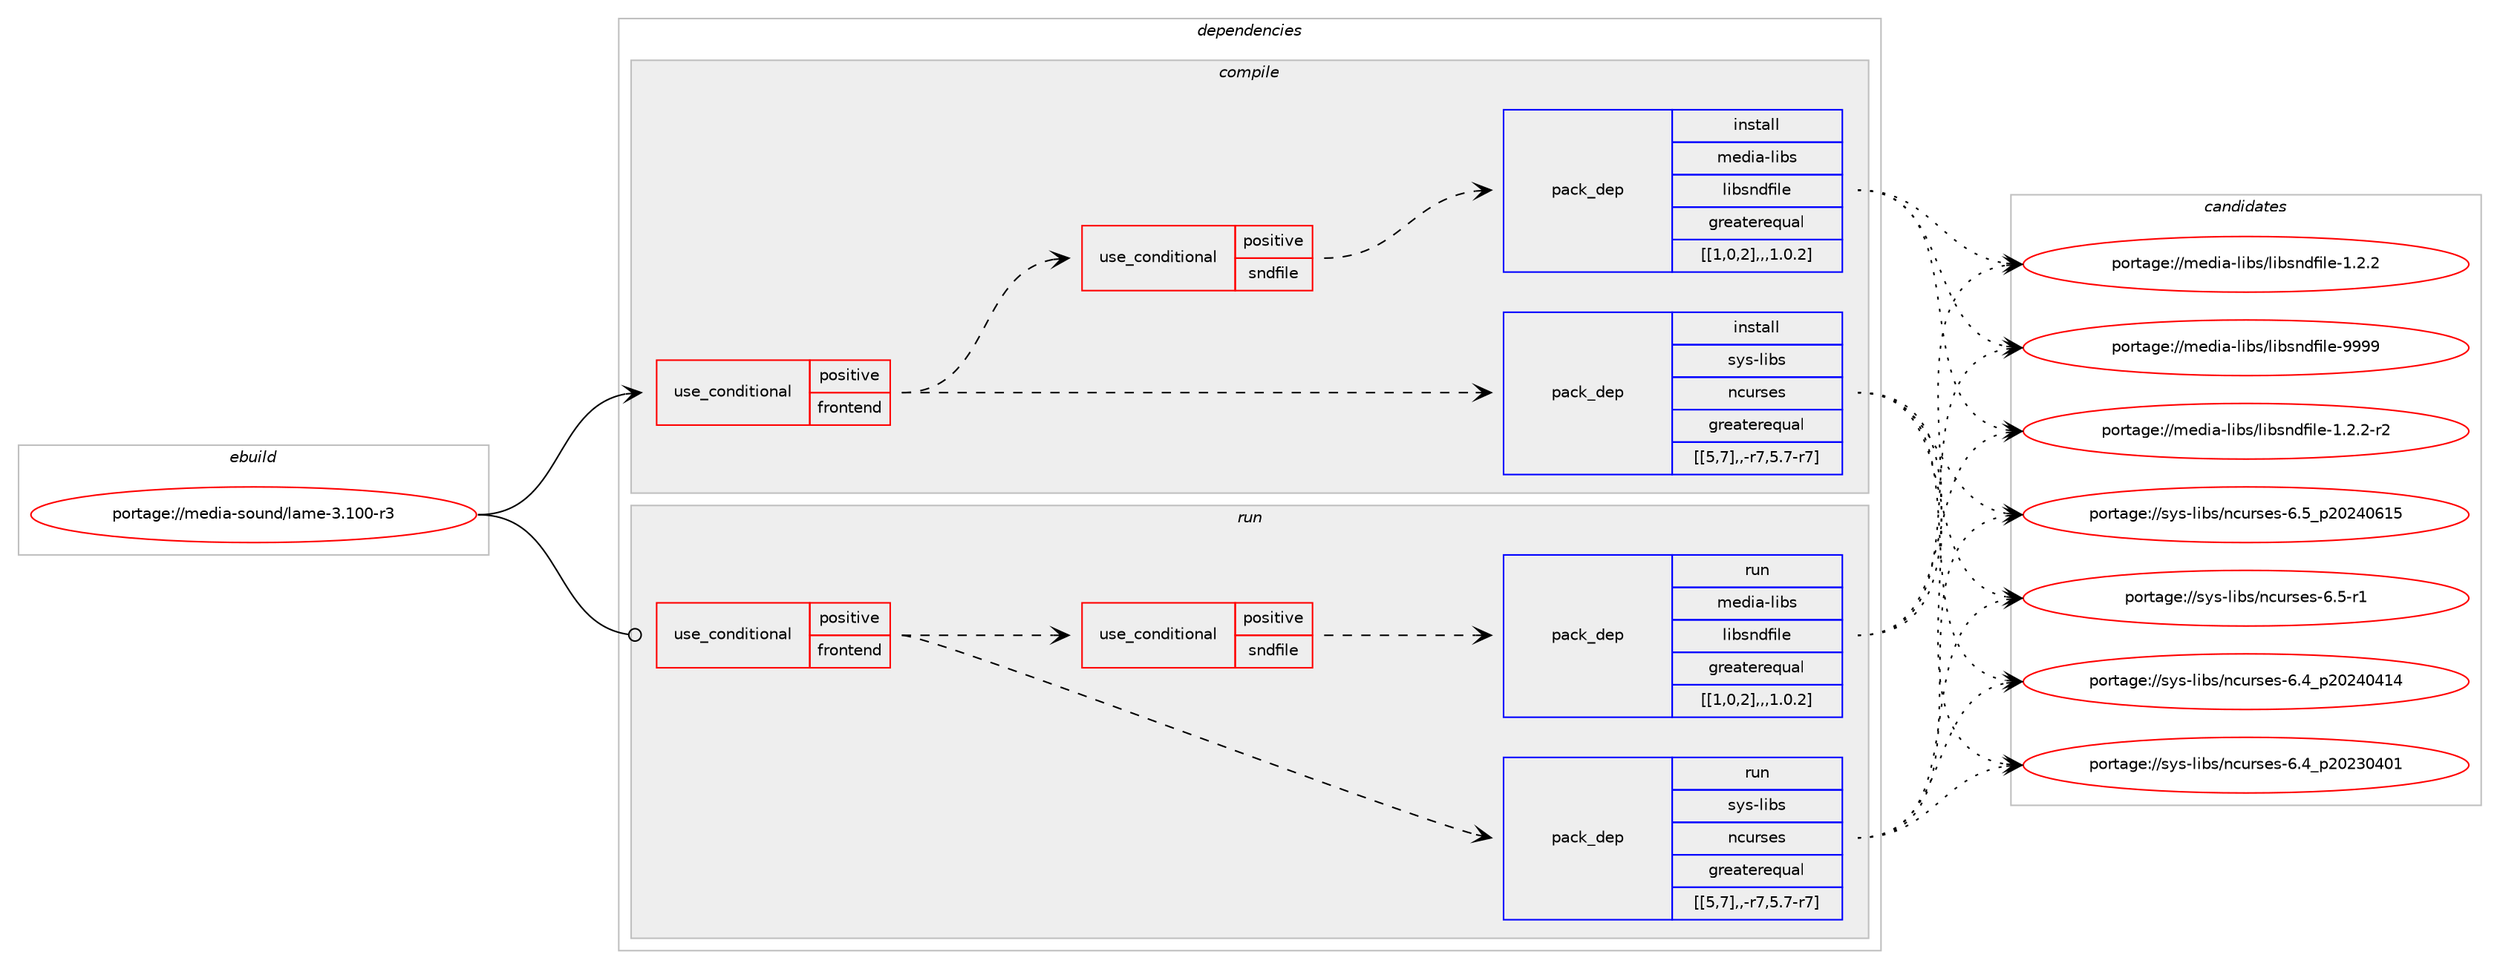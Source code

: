 digraph prolog {

# *************
# Graph options
# *************

newrank=true;
concentrate=true;
compound=true;
graph [rankdir=LR,fontname=Helvetica,fontsize=10,ranksep=1.5];#, ranksep=2.5, nodesep=0.2];
edge  [arrowhead=vee];
node  [fontname=Helvetica,fontsize=10];

# **********
# The ebuild
# **********

subgraph cluster_leftcol {
color=gray;
label=<<i>ebuild</i>>;
id [label="portage://media-sound/lame-3.100-r3", color=red, width=4, href="../media-sound/lame-3.100-r3.svg"];
}

# ****************
# The dependencies
# ****************

subgraph cluster_midcol {
color=gray;
label=<<i>dependencies</i>>;
subgraph cluster_compile {
fillcolor="#eeeeee";
style=filled;
label=<<i>compile</i>>;
subgraph cond86305 {
dependency339146 [label=<<TABLE BORDER="0" CELLBORDER="1" CELLSPACING="0" CELLPADDING="4"><TR><TD ROWSPAN="3" CELLPADDING="10">use_conditional</TD></TR><TR><TD>positive</TD></TR><TR><TD>frontend</TD></TR></TABLE>>, shape=none, color=red];
subgraph pack250103 {
dependency339231 [label=<<TABLE BORDER="0" CELLBORDER="1" CELLSPACING="0" CELLPADDING="4" WIDTH="220"><TR><TD ROWSPAN="6" CELLPADDING="30">pack_dep</TD></TR><TR><TD WIDTH="110">install</TD></TR><TR><TD>sys-libs</TD></TR><TR><TD>ncurses</TD></TR><TR><TD>greaterequal</TD></TR><TR><TD>[[5,7],,-r7,5.7-r7]</TD></TR></TABLE>>, shape=none, color=blue];
}
dependency339146:e -> dependency339231:w [weight=20,style="dashed",arrowhead="vee"];
subgraph cond86318 {
dependency339268 [label=<<TABLE BORDER="0" CELLBORDER="1" CELLSPACING="0" CELLPADDING="4"><TR><TD ROWSPAN="3" CELLPADDING="10">use_conditional</TD></TR><TR><TD>positive</TD></TR><TR><TD>sndfile</TD></TR></TABLE>>, shape=none, color=red];
subgraph pack250202 {
dependency339302 [label=<<TABLE BORDER="0" CELLBORDER="1" CELLSPACING="0" CELLPADDING="4" WIDTH="220"><TR><TD ROWSPAN="6" CELLPADDING="30">pack_dep</TD></TR><TR><TD WIDTH="110">install</TD></TR><TR><TD>media-libs</TD></TR><TR><TD>libsndfile</TD></TR><TR><TD>greaterequal</TD></TR><TR><TD>[[1,0,2],,,1.0.2]</TD></TR></TABLE>>, shape=none, color=blue];
}
dependency339268:e -> dependency339302:w [weight=20,style="dashed",arrowhead="vee"];
}
dependency339146:e -> dependency339268:w [weight=20,style="dashed",arrowhead="vee"];
}
id:e -> dependency339146:w [weight=20,style="solid",arrowhead="vee"];
}
subgraph cluster_compileandrun {
fillcolor="#eeeeee";
style=filled;
label=<<i>compile and run</i>>;
}
subgraph cluster_run {
fillcolor="#eeeeee";
style=filled;
label=<<i>run</i>>;
subgraph cond86338 {
dependency339320 [label=<<TABLE BORDER="0" CELLBORDER="1" CELLSPACING="0" CELLPADDING="4"><TR><TD ROWSPAN="3" CELLPADDING="10">use_conditional</TD></TR><TR><TD>positive</TD></TR><TR><TD>frontend</TD></TR></TABLE>>, shape=none, color=red];
subgraph pack250225 {
dependency339323 [label=<<TABLE BORDER="0" CELLBORDER="1" CELLSPACING="0" CELLPADDING="4" WIDTH="220"><TR><TD ROWSPAN="6" CELLPADDING="30">pack_dep</TD></TR><TR><TD WIDTH="110">run</TD></TR><TR><TD>sys-libs</TD></TR><TR><TD>ncurses</TD></TR><TR><TD>greaterequal</TD></TR><TR><TD>[[5,7],,-r7,5.7-r7]</TD></TR></TABLE>>, shape=none, color=blue];
}
dependency339320:e -> dependency339323:w [weight=20,style="dashed",arrowhead="vee"];
subgraph cond86352 {
dependency339352 [label=<<TABLE BORDER="0" CELLBORDER="1" CELLSPACING="0" CELLPADDING="4"><TR><TD ROWSPAN="3" CELLPADDING="10">use_conditional</TD></TR><TR><TD>positive</TD></TR><TR><TD>sndfile</TD></TR></TABLE>>, shape=none, color=red];
subgraph pack250253 {
dependency339401 [label=<<TABLE BORDER="0" CELLBORDER="1" CELLSPACING="0" CELLPADDING="4" WIDTH="220"><TR><TD ROWSPAN="6" CELLPADDING="30">pack_dep</TD></TR><TR><TD WIDTH="110">run</TD></TR><TR><TD>media-libs</TD></TR><TR><TD>libsndfile</TD></TR><TR><TD>greaterequal</TD></TR><TR><TD>[[1,0,2],,,1.0.2]</TD></TR></TABLE>>, shape=none, color=blue];
}
dependency339352:e -> dependency339401:w [weight=20,style="dashed",arrowhead="vee"];
}
dependency339320:e -> dependency339352:w [weight=20,style="dashed",arrowhead="vee"];
}
id:e -> dependency339320:w [weight=20,style="solid",arrowhead="odot"];
}
}

# **************
# The candidates
# **************

subgraph cluster_choices {
rank=same;
color=gray;
label=<<i>candidates</i>>;

subgraph choice249461 {
color=black;
nodesep=1;
choice1151211154510810598115471109911711411510111545544653951125048505248544953 [label="portage://sys-libs/ncurses-6.5_p20240615", color=red, width=4,href="../sys-libs/ncurses-6.5_p20240615.svg"];
choice11512111545108105981154711099117114115101115455446534511449 [label="portage://sys-libs/ncurses-6.5-r1", color=red, width=4,href="../sys-libs/ncurses-6.5-r1.svg"];
choice1151211154510810598115471109911711411510111545544652951125048505248524952 [label="portage://sys-libs/ncurses-6.4_p20240414", color=red, width=4,href="../sys-libs/ncurses-6.4_p20240414.svg"];
choice1151211154510810598115471109911711411510111545544652951125048505148524849 [label="portage://sys-libs/ncurses-6.4_p20230401", color=red, width=4,href="../sys-libs/ncurses-6.4_p20230401.svg"];
dependency339231:e -> choice1151211154510810598115471109911711411510111545544653951125048505248544953:w [style=dotted,weight="100"];
dependency339231:e -> choice11512111545108105981154711099117114115101115455446534511449:w [style=dotted,weight="100"];
dependency339231:e -> choice1151211154510810598115471109911711411510111545544652951125048505248524952:w [style=dotted,weight="100"];
dependency339231:e -> choice1151211154510810598115471109911711411510111545544652951125048505148524849:w [style=dotted,weight="100"];
}
subgraph choice249506 {
color=black;
nodesep=1;
choice10910110010597451081059811547108105981151101001021051081014557575757 [label="portage://media-libs/libsndfile-9999", color=red, width=4,href="../media-libs/libsndfile-9999.svg"];
choice10910110010597451081059811547108105981151101001021051081014549465046504511450 [label="portage://media-libs/libsndfile-1.2.2-r2", color=red, width=4,href="../media-libs/libsndfile-1.2.2-r2.svg"];
choice1091011001059745108105981154710810598115110100102105108101454946504650 [label="portage://media-libs/libsndfile-1.2.2", color=red, width=4,href="../media-libs/libsndfile-1.2.2.svg"];
dependency339302:e -> choice10910110010597451081059811547108105981151101001021051081014557575757:w [style=dotted,weight="100"];
dependency339302:e -> choice10910110010597451081059811547108105981151101001021051081014549465046504511450:w [style=dotted,weight="100"];
dependency339302:e -> choice1091011001059745108105981154710810598115110100102105108101454946504650:w [style=dotted,weight="100"];
}
subgraph choice249527 {
color=black;
nodesep=1;
choice1151211154510810598115471109911711411510111545544653951125048505248544953 [label="portage://sys-libs/ncurses-6.5_p20240615", color=red, width=4,href="../sys-libs/ncurses-6.5_p20240615.svg"];
choice11512111545108105981154711099117114115101115455446534511449 [label="portage://sys-libs/ncurses-6.5-r1", color=red, width=4,href="../sys-libs/ncurses-6.5-r1.svg"];
choice1151211154510810598115471109911711411510111545544652951125048505248524952 [label="portage://sys-libs/ncurses-6.4_p20240414", color=red, width=4,href="../sys-libs/ncurses-6.4_p20240414.svg"];
choice1151211154510810598115471109911711411510111545544652951125048505148524849 [label="portage://sys-libs/ncurses-6.4_p20230401", color=red, width=4,href="../sys-libs/ncurses-6.4_p20230401.svg"];
dependency339323:e -> choice1151211154510810598115471109911711411510111545544653951125048505248544953:w [style=dotted,weight="100"];
dependency339323:e -> choice11512111545108105981154711099117114115101115455446534511449:w [style=dotted,weight="100"];
dependency339323:e -> choice1151211154510810598115471109911711411510111545544652951125048505248524952:w [style=dotted,weight="100"];
dependency339323:e -> choice1151211154510810598115471109911711411510111545544652951125048505148524849:w [style=dotted,weight="100"];
}
subgraph choice249554 {
color=black;
nodesep=1;
choice10910110010597451081059811547108105981151101001021051081014557575757 [label="portage://media-libs/libsndfile-9999", color=red, width=4,href="../media-libs/libsndfile-9999.svg"];
choice10910110010597451081059811547108105981151101001021051081014549465046504511450 [label="portage://media-libs/libsndfile-1.2.2-r2", color=red, width=4,href="../media-libs/libsndfile-1.2.2-r2.svg"];
choice1091011001059745108105981154710810598115110100102105108101454946504650 [label="portage://media-libs/libsndfile-1.2.2", color=red, width=4,href="../media-libs/libsndfile-1.2.2.svg"];
dependency339401:e -> choice10910110010597451081059811547108105981151101001021051081014557575757:w [style=dotted,weight="100"];
dependency339401:e -> choice10910110010597451081059811547108105981151101001021051081014549465046504511450:w [style=dotted,weight="100"];
dependency339401:e -> choice1091011001059745108105981154710810598115110100102105108101454946504650:w [style=dotted,weight="100"];
}
}

}
